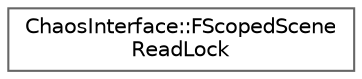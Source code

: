 digraph "Graphical Class Hierarchy"
{
 // INTERACTIVE_SVG=YES
 // LATEX_PDF_SIZE
  bgcolor="transparent";
  edge [fontname=Helvetica,fontsize=10,labelfontname=Helvetica,labelfontsize=10];
  node [fontname=Helvetica,fontsize=10,shape=box,height=0.2,width=0.4];
  rankdir="LR";
  Node0 [id="Node000000",label="ChaosInterface::FScopedScene\lReadLock",height=0.2,width=0.4,color="grey40", fillcolor="white", style="filled",URL="$d7/d7f/structChaosInterface_1_1FScopedSceneReadLock.html",tooltip=" "];
}
